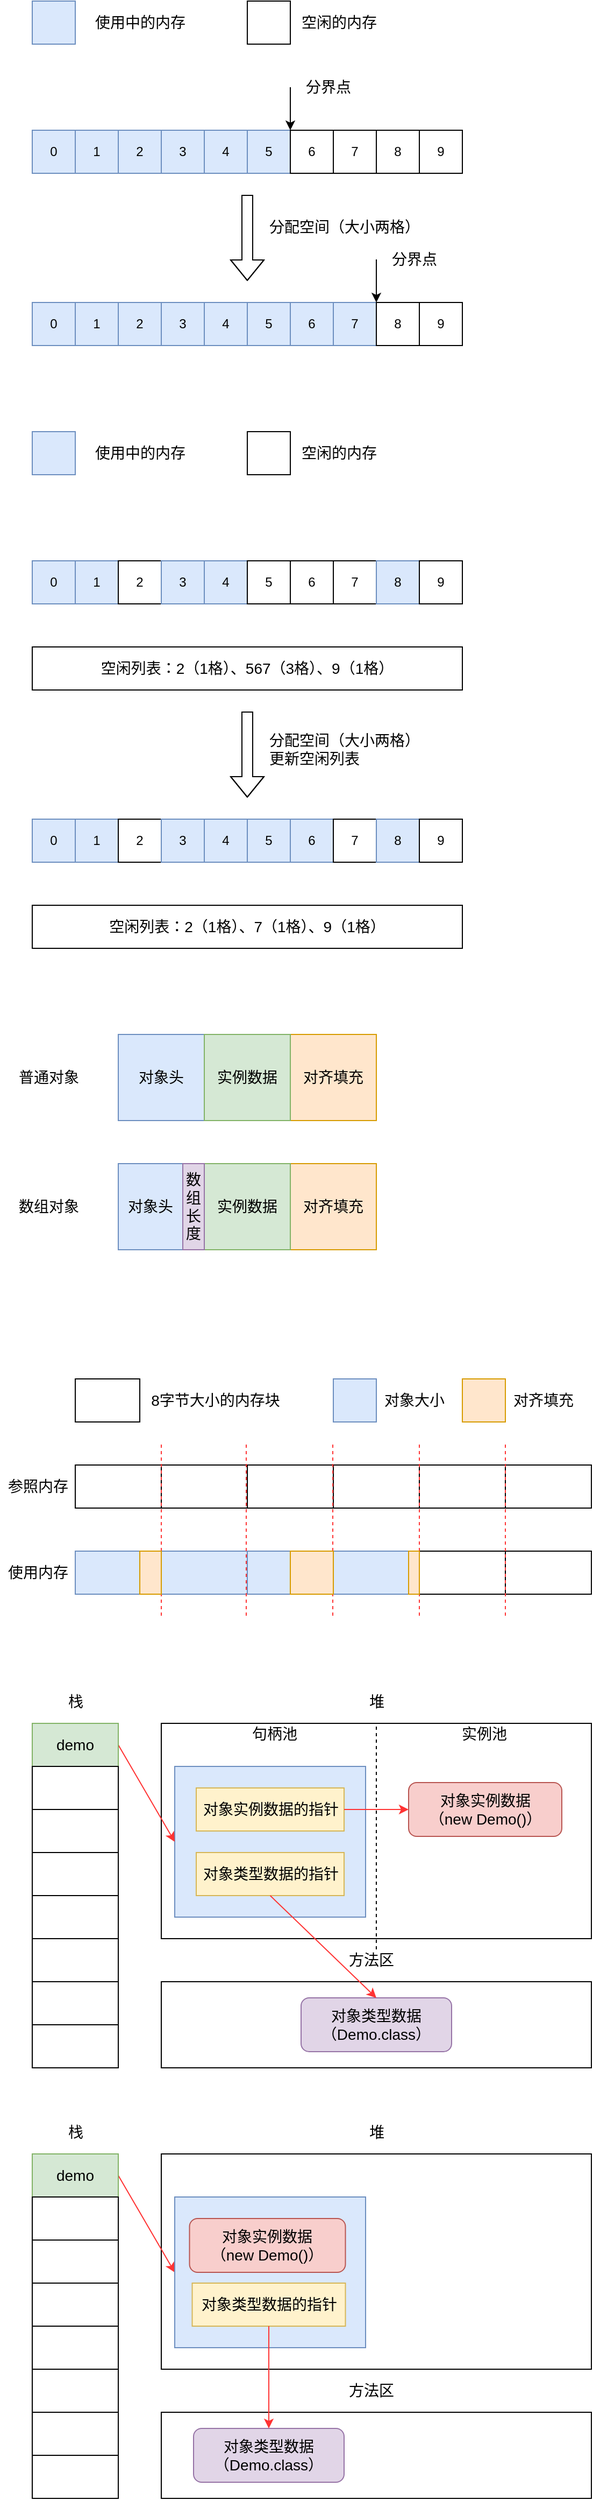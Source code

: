 <mxfile version="15.8.9" type="github">
  <diagram id="544FozU4V-5AiARkZjcN" name="Page-1">
    <mxGraphModel dx="539" dy="301" grid="1" gridSize="10" guides="1" tooltips="1" connect="1" arrows="1" fold="1" page="1" pageScale="1" pageWidth="1000" pageHeight="1000" math="0" shadow="0">
      <root>
        <mxCell id="0" />
        <mxCell id="1" parent="0" />
        <mxCell id="RYK0fKCT--rzND2Bt-Ix-140" value="" style="rounded=0;whiteSpace=wrap;html=1;fontSize=14;align=center;" parent="1" vertex="1">
          <mxGeometry x="200" y="1640" width="400" height="200" as="geometry" />
        </mxCell>
        <mxCell id="RYK0fKCT--rzND2Bt-Ix-153" value="" style="rounded=0;whiteSpace=wrap;html=1;fontSize=14;align=center;fillColor=#dae8fc;strokeColor=#6c8ebf;" parent="1" vertex="1">
          <mxGeometry x="212.5" y="1680" width="177.5" height="140" as="geometry" />
        </mxCell>
        <mxCell id="RYK0fKCT--rzND2Bt-Ix-1" value="0" style="whiteSpace=wrap;html=1;aspect=fixed;fillColor=#dae8fc;strokeColor=#6c8ebf;" parent="1" vertex="1">
          <mxGeometry x="80" y="160" width="40" height="40" as="geometry" />
        </mxCell>
        <mxCell id="RYK0fKCT--rzND2Bt-Ix-2" value="1" style="whiteSpace=wrap;html=1;aspect=fixed;fillColor=#dae8fc;strokeColor=#6c8ebf;" parent="1" vertex="1">
          <mxGeometry x="120" y="160" width="40" height="40" as="geometry" />
        </mxCell>
        <mxCell id="RYK0fKCT--rzND2Bt-Ix-3" value="2" style="whiteSpace=wrap;html=1;aspect=fixed;fillColor=#dae8fc;strokeColor=#6c8ebf;" parent="1" vertex="1">
          <mxGeometry x="160" y="160" width="40" height="40" as="geometry" />
        </mxCell>
        <mxCell id="RYK0fKCT--rzND2Bt-Ix-5" value="3" style="whiteSpace=wrap;html=1;aspect=fixed;fillColor=#dae8fc;strokeColor=#6c8ebf;" parent="1" vertex="1">
          <mxGeometry x="200" y="160" width="40" height="40" as="geometry" />
        </mxCell>
        <mxCell id="RYK0fKCT--rzND2Bt-Ix-6" value="4" style="whiteSpace=wrap;html=1;aspect=fixed;fillColor=#dae8fc;strokeColor=#6c8ebf;" parent="1" vertex="1">
          <mxGeometry x="240" y="160" width="40" height="40" as="geometry" />
        </mxCell>
        <mxCell id="RYK0fKCT--rzND2Bt-Ix-7" value="5" style="whiteSpace=wrap;html=1;aspect=fixed;fillColor=#dae8fc;strokeColor=#6c8ebf;" parent="1" vertex="1">
          <mxGeometry x="280" y="160" width="40" height="40" as="geometry" />
        </mxCell>
        <mxCell id="RYK0fKCT--rzND2Bt-Ix-9" value="6" style="whiteSpace=wrap;html=1;aspect=fixed;" parent="1" vertex="1">
          <mxGeometry x="320" y="160" width="40" height="40" as="geometry" />
        </mxCell>
        <mxCell id="RYK0fKCT--rzND2Bt-Ix-10" value="7" style="whiteSpace=wrap;html=1;aspect=fixed;" parent="1" vertex="1">
          <mxGeometry x="360" y="160" width="40" height="40" as="geometry" />
        </mxCell>
        <mxCell id="RYK0fKCT--rzND2Bt-Ix-11" value="8" style="whiteSpace=wrap;html=1;aspect=fixed;" parent="1" vertex="1">
          <mxGeometry x="400" y="160" width="40" height="40" as="geometry" />
        </mxCell>
        <mxCell id="RYK0fKCT--rzND2Bt-Ix-12" value="9" style="whiteSpace=wrap;html=1;aspect=fixed;" parent="1" vertex="1">
          <mxGeometry x="440" y="160" width="40" height="40" as="geometry" />
        </mxCell>
        <mxCell id="RYK0fKCT--rzND2Bt-Ix-15" value="" style="shape=flexArrow;endArrow=classic;html=1;rounded=0;" parent="1" edge="1">
          <mxGeometry width="50" height="50" relative="1" as="geometry">
            <mxPoint x="280" y="220" as="sourcePoint" />
            <mxPoint x="280" y="300" as="targetPoint" />
            <Array as="points">
              <mxPoint x="280" y="230" />
            </Array>
          </mxGeometry>
        </mxCell>
        <mxCell id="RYK0fKCT--rzND2Bt-Ix-26" value="" style="whiteSpace=wrap;html=1;aspect=fixed;fillColor=#dae8fc;strokeColor=#6c8ebf;" parent="1" vertex="1">
          <mxGeometry x="80" y="40" width="40" height="40" as="geometry" />
        </mxCell>
        <mxCell id="RYK0fKCT--rzND2Bt-Ix-27" value="" style="whiteSpace=wrap;html=1;aspect=fixed;" parent="1" vertex="1">
          <mxGeometry x="280" y="40" width="40" height="40" as="geometry" />
        </mxCell>
        <mxCell id="RYK0fKCT--rzND2Bt-Ix-30" value="&lt;font style=&quot;font-size: 14px&quot;&gt;使用中的内存&lt;/font&gt;" style="text;html=1;align=center;verticalAlign=middle;resizable=0;points=[];autosize=1;strokeColor=none;fillColor=none;" parent="1" vertex="1">
          <mxGeometry x="130" y="50" width="100" height="20" as="geometry" />
        </mxCell>
        <mxCell id="RYK0fKCT--rzND2Bt-Ix-31" value="&lt;font style=&quot;font-size: 14px&quot;&gt;空闲的内存&lt;/font&gt;" style="text;html=1;align=center;verticalAlign=middle;resizable=0;points=[];autosize=1;strokeColor=none;fillColor=none;" parent="1" vertex="1">
          <mxGeometry x="320" y="50" width="90" height="20" as="geometry" />
        </mxCell>
        <mxCell id="RYK0fKCT--rzND2Bt-Ix-33" value="&lt;span style=&quot;font-size: 14px&quot;&gt;分配空间（大小两格）&lt;/span&gt;" style="text;html=1;align=center;verticalAlign=middle;resizable=0;points=[];autosize=1;strokeColor=none;fillColor=none;" parent="1" vertex="1">
          <mxGeometry x="290" y="240" width="160" height="20" as="geometry" />
        </mxCell>
        <mxCell id="RYK0fKCT--rzND2Bt-Ix-34" value="" style="endArrow=classic;html=1;rounded=0;fontSize=14;entryX=1;entryY=0;entryDx=0;entryDy=0;" parent="1" target="RYK0fKCT--rzND2Bt-Ix-7" edge="1">
          <mxGeometry width="50" height="50" relative="1" as="geometry">
            <mxPoint x="320" y="120" as="sourcePoint" />
            <mxPoint x="410" y="300" as="targetPoint" />
          </mxGeometry>
        </mxCell>
        <mxCell id="RYK0fKCT--rzND2Bt-Ix-35" value="&lt;span style=&quot;font-size: 14px&quot;&gt;分界点&lt;/span&gt;" style="text;html=1;align=center;verticalAlign=middle;resizable=0;points=[];autosize=1;strokeColor=none;fillColor=none;" parent="1" vertex="1">
          <mxGeometry x="325" y="110" width="60" height="20" as="geometry" />
        </mxCell>
        <mxCell id="RYK0fKCT--rzND2Bt-Ix-36" value="0" style="whiteSpace=wrap;html=1;aspect=fixed;fillColor=#dae8fc;strokeColor=#6c8ebf;" parent="1" vertex="1">
          <mxGeometry x="80" y="320" width="40" height="40" as="geometry" />
        </mxCell>
        <mxCell id="RYK0fKCT--rzND2Bt-Ix-37" value="1" style="whiteSpace=wrap;html=1;aspect=fixed;fillColor=#dae8fc;strokeColor=#6c8ebf;" parent="1" vertex="1">
          <mxGeometry x="120" y="320" width="40" height="40" as="geometry" />
        </mxCell>
        <mxCell id="RYK0fKCT--rzND2Bt-Ix-38" value="2" style="whiteSpace=wrap;html=1;aspect=fixed;fillColor=#dae8fc;strokeColor=#6c8ebf;" parent="1" vertex="1">
          <mxGeometry x="160" y="320" width="40" height="40" as="geometry" />
        </mxCell>
        <mxCell id="RYK0fKCT--rzND2Bt-Ix-39" value="3" style="whiteSpace=wrap;html=1;aspect=fixed;fillColor=#dae8fc;strokeColor=#6c8ebf;" parent="1" vertex="1">
          <mxGeometry x="200" y="320" width="40" height="40" as="geometry" />
        </mxCell>
        <mxCell id="RYK0fKCT--rzND2Bt-Ix-40" value="4" style="whiteSpace=wrap;html=1;aspect=fixed;fillColor=#dae8fc;strokeColor=#6c8ebf;" parent="1" vertex="1">
          <mxGeometry x="240" y="320" width="40" height="40" as="geometry" />
        </mxCell>
        <mxCell id="RYK0fKCT--rzND2Bt-Ix-41" value="5" style="whiteSpace=wrap;html=1;aspect=fixed;fillColor=#dae8fc;strokeColor=#6c8ebf;" parent="1" vertex="1">
          <mxGeometry x="280" y="320" width="40" height="40" as="geometry" />
        </mxCell>
        <mxCell id="RYK0fKCT--rzND2Bt-Ix-42" value="6" style="whiteSpace=wrap;html=1;aspect=fixed;fillColor=#dae8fc;strokeColor=#6c8ebf;" parent="1" vertex="1">
          <mxGeometry x="320" y="320" width="40" height="40" as="geometry" />
        </mxCell>
        <mxCell id="RYK0fKCT--rzND2Bt-Ix-43" value="7" style="whiteSpace=wrap;html=1;aspect=fixed;fillColor=#dae8fc;strokeColor=#6c8ebf;" parent="1" vertex="1">
          <mxGeometry x="360" y="320" width="40" height="40" as="geometry" />
        </mxCell>
        <mxCell id="RYK0fKCT--rzND2Bt-Ix-44" value="8" style="whiteSpace=wrap;html=1;aspect=fixed;" parent="1" vertex="1">
          <mxGeometry x="400" y="320" width="40" height="40" as="geometry" />
        </mxCell>
        <mxCell id="RYK0fKCT--rzND2Bt-Ix-45" value="9" style="whiteSpace=wrap;html=1;aspect=fixed;" parent="1" vertex="1">
          <mxGeometry x="440" y="320" width="40" height="40" as="geometry" />
        </mxCell>
        <mxCell id="RYK0fKCT--rzND2Bt-Ix-46" value="" style="endArrow=classic;html=1;rounded=0;fontSize=14;entryX=1;entryY=0;entryDx=0;entryDy=0;" parent="1" edge="1">
          <mxGeometry width="50" height="50" relative="1" as="geometry">
            <mxPoint x="400" y="280" as="sourcePoint" />
            <mxPoint x="400" y="320" as="targetPoint" />
          </mxGeometry>
        </mxCell>
        <mxCell id="RYK0fKCT--rzND2Bt-Ix-47" value="&lt;span style=&quot;font-size: 14px&quot;&gt;分界点&lt;/span&gt;" style="text;html=1;align=center;verticalAlign=middle;resizable=0;points=[];autosize=1;strokeColor=none;fillColor=none;" parent="1" vertex="1">
          <mxGeometry x="405" y="270" width="60" height="20" as="geometry" />
        </mxCell>
        <mxCell id="RYK0fKCT--rzND2Bt-Ix-49" value="0" style="whiteSpace=wrap;html=1;aspect=fixed;fillColor=#dae8fc;strokeColor=#6c8ebf;" parent="1" vertex="1">
          <mxGeometry x="80" y="560" width="40" height="40" as="geometry" />
        </mxCell>
        <mxCell id="RYK0fKCT--rzND2Bt-Ix-50" value="1" style="whiteSpace=wrap;html=1;aspect=fixed;fillColor=#dae8fc;strokeColor=#6c8ebf;" parent="1" vertex="1">
          <mxGeometry x="120" y="560" width="40" height="40" as="geometry" />
        </mxCell>
        <mxCell id="RYK0fKCT--rzND2Bt-Ix-51" value="2" style="whiteSpace=wrap;html=1;aspect=fixed;" parent="1" vertex="1">
          <mxGeometry x="160" y="560" width="40" height="40" as="geometry" />
        </mxCell>
        <mxCell id="RYK0fKCT--rzND2Bt-Ix-52" value="3" style="whiteSpace=wrap;html=1;aspect=fixed;fillColor=#dae8fc;strokeColor=#6c8ebf;" parent="1" vertex="1">
          <mxGeometry x="200" y="560" width="40" height="40" as="geometry" />
        </mxCell>
        <mxCell id="RYK0fKCT--rzND2Bt-Ix-53" value="4" style="whiteSpace=wrap;html=1;aspect=fixed;fillColor=#dae8fc;strokeColor=#6c8ebf;" parent="1" vertex="1">
          <mxGeometry x="240" y="560" width="40" height="40" as="geometry" />
        </mxCell>
        <mxCell id="RYK0fKCT--rzND2Bt-Ix-54" value="5" style="whiteSpace=wrap;html=1;aspect=fixed;" parent="1" vertex="1">
          <mxGeometry x="280" y="560" width="40" height="40" as="geometry" />
        </mxCell>
        <mxCell id="RYK0fKCT--rzND2Bt-Ix-55" value="6" style="whiteSpace=wrap;html=1;aspect=fixed;" parent="1" vertex="1">
          <mxGeometry x="320" y="560" width="40" height="40" as="geometry" />
        </mxCell>
        <mxCell id="RYK0fKCT--rzND2Bt-Ix-56" value="7" style="whiteSpace=wrap;html=1;aspect=fixed;" parent="1" vertex="1">
          <mxGeometry x="360" y="560" width="40" height="40" as="geometry" />
        </mxCell>
        <mxCell id="RYK0fKCT--rzND2Bt-Ix-57" value="8" style="whiteSpace=wrap;html=1;aspect=fixed;fillColor=#dae8fc;strokeColor=#6c8ebf;" parent="1" vertex="1">
          <mxGeometry x="400" y="560" width="40" height="40" as="geometry" />
        </mxCell>
        <mxCell id="RYK0fKCT--rzND2Bt-Ix-58" value="9" style="whiteSpace=wrap;html=1;aspect=fixed;" parent="1" vertex="1">
          <mxGeometry x="440" y="560" width="40" height="40" as="geometry" />
        </mxCell>
        <mxCell id="RYK0fKCT--rzND2Bt-Ix-59" value="" style="shape=flexArrow;endArrow=classic;html=1;rounded=0;" parent="1" edge="1">
          <mxGeometry width="50" height="50" relative="1" as="geometry">
            <mxPoint x="280" y="700" as="sourcePoint" />
            <mxPoint x="280" y="780" as="targetPoint" />
            <Array as="points">
              <mxPoint x="280" y="710" />
            </Array>
          </mxGeometry>
        </mxCell>
        <mxCell id="RYK0fKCT--rzND2Bt-Ix-60" value="" style="whiteSpace=wrap;html=1;aspect=fixed;fillColor=#dae8fc;strokeColor=#6c8ebf;" parent="1" vertex="1">
          <mxGeometry x="80" y="440" width="40" height="40" as="geometry" />
        </mxCell>
        <mxCell id="RYK0fKCT--rzND2Bt-Ix-61" value="" style="whiteSpace=wrap;html=1;aspect=fixed;" parent="1" vertex="1">
          <mxGeometry x="280" y="440" width="40" height="40" as="geometry" />
        </mxCell>
        <mxCell id="RYK0fKCT--rzND2Bt-Ix-62" value="&lt;font style=&quot;font-size: 14px&quot;&gt;使用中的内存&lt;/font&gt;" style="text;html=1;align=center;verticalAlign=middle;resizable=0;points=[];autosize=1;strokeColor=none;fillColor=none;" parent="1" vertex="1">
          <mxGeometry x="130" y="450" width="100" height="20" as="geometry" />
        </mxCell>
        <mxCell id="RYK0fKCT--rzND2Bt-Ix-63" value="&lt;font style=&quot;font-size: 14px&quot;&gt;空闲的内存&lt;/font&gt;" style="text;html=1;align=center;verticalAlign=middle;resizable=0;points=[];autosize=1;strokeColor=none;fillColor=none;" parent="1" vertex="1">
          <mxGeometry x="320" y="450" width="90" height="20" as="geometry" />
        </mxCell>
        <mxCell id="RYK0fKCT--rzND2Bt-Ix-64" value="&lt;span style=&quot;color: rgba(0 , 0 , 0 , 0) ; font-family: monospace ; font-size: 0px&quot;&gt;%3CmxGraphModel%3E%3Croot%3E%3CmxCell%20id%3D%220%22%2F%3E%3CmxCell%20id%3D%221%22%20parent%3D%220%22%2F%3E%3CmxCell%20id%3D%222%22%20value%3D%22%26lt%3Bspan%20style%3D%26quot%3Bfont-size%3A%2014px%26quot%3B%26gt%3B%E5%88%86%E9%85%8D%E7%A9%BA%E9%97%B4%EF%BC%88%E5%A4%A7%E5%B0%8F%E4%B8%A4%E6%A0%BC%EF%BC%89%26lt%3B%2Fspan%26gt%3B%22%20style%3D%22text%3Bhtml%3D1%3Balign%3Dcenter%3BverticalAlign%3Dmiddle%3Bresizable%3D0%3Bpoints%3D%5B%5D%3Bautosize%3D1%3BstrokeColor%3Dnone%3BfillColor%3Dnone%3B%22%20vertex%3D%221%22%20parent%3D%221%22%3E%3CmxGeometry%20x%3D%22290%22%20y%3D%22240%22%20width%3D%22160%22%20height%3D%2220%22%20as%3D%22geometry%22%2F%3E%3C%2FmxCell%3E%3C%2Froot%3E%3C%2FmxGraphModel%3E&lt;/span&gt;" style="text;html=1;align=center;verticalAlign=middle;resizable=0;points=[];autosize=1;strokeColor=none;fillColor=none;" parent="1" vertex="1">
          <mxGeometry x="315" y="720" width="20" height="20" as="geometry" />
        </mxCell>
        <mxCell id="RYK0fKCT--rzND2Bt-Ix-67" value="0" style="whiteSpace=wrap;html=1;aspect=fixed;fillColor=#dae8fc;strokeColor=#6c8ebf;" parent="1" vertex="1">
          <mxGeometry x="80" y="800" width="40" height="40" as="geometry" />
        </mxCell>
        <mxCell id="RYK0fKCT--rzND2Bt-Ix-68" value="1" style="whiteSpace=wrap;html=1;aspect=fixed;fillColor=#dae8fc;strokeColor=#6c8ebf;" parent="1" vertex="1">
          <mxGeometry x="120" y="800" width="40" height="40" as="geometry" />
        </mxCell>
        <mxCell id="RYK0fKCT--rzND2Bt-Ix-69" value="2" style="whiteSpace=wrap;html=1;aspect=fixed;" parent="1" vertex="1">
          <mxGeometry x="160" y="800" width="40" height="40" as="geometry" />
        </mxCell>
        <mxCell id="RYK0fKCT--rzND2Bt-Ix-70" value="3" style="whiteSpace=wrap;html=1;aspect=fixed;fillColor=#dae8fc;strokeColor=#6c8ebf;" parent="1" vertex="1">
          <mxGeometry x="200" y="800" width="40" height="40" as="geometry" />
        </mxCell>
        <mxCell id="RYK0fKCT--rzND2Bt-Ix-71" value="4" style="whiteSpace=wrap;html=1;aspect=fixed;fillColor=#dae8fc;strokeColor=#6c8ebf;" parent="1" vertex="1">
          <mxGeometry x="240" y="800" width="40" height="40" as="geometry" />
        </mxCell>
        <mxCell id="RYK0fKCT--rzND2Bt-Ix-72" value="5" style="whiteSpace=wrap;html=1;aspect=fixed;fillColor=#dae8fc;strokeColor=#6c8ebf;" parent="1" vertex="1">
          <mxGeometry x="280" y="800" width="40" height="40" as="geometry" />
        </mxCell>
        <mxCell id="RYK0fKCT--rzND2Bt-Ix-73" value="6" style="whiteSpace=wrap;html=1;aspect=fixed;fillColor=#dae8fc;strokeColor=#6c8ebf;" parent="1" vertex="1">
          <mxGeometry x="320" y="800" width="40" height="40" as="geometry" />
        </mxCell>
        <mxCell id="RYK0fKCT--rzND2Bt-Ix-74" value="7" style="whiteSpace=wrap;html=1;aspect=fixed;" parent="1" vertex="1">
          <mxGeometry x="360" y="800" width="40" height="40" as="geometry" />
        </mxCell>
        <mxCell id="RYK0fKCT--rzND2Bt-Ix-75" value="8" style="whiteSpace=wrap;html=1;aspect=fixed;fillColor=#dae8fc;strokeColor=#6c8ebf;" parent="1" vertex="1">
          <mxGeometry x="400" y="800" width="40" height="40" as="geometry" />
        </mxCell>
        <mxCell id="RYK0fKCT--rzND2Bt-Ix-76" value="9" style="whiteSpace=wrap;html=1;aspect=fixed;" parent="1" vertex="1">
          <mxGeometry x="440" y="800" width="40" height="40" as="geometry" />
        </mxCell>
        <mxCell id="RYK0fKCT--rzND2Bt-Ix-79" value="&lt;div style=&quot;text-align: left&quot;&gt;&lt;span style=&quot;font-size: 14px&quot;&gt;分配空间（大小两格）&lt;/span&gt;&lt;/div&gt;&lt;span style=&quot;font-size: 14px&quot;&gt;&lt;div style=&quot;text-align: left&quot;&gt;&lt;span&gt;更新空闲列表&lt;/span&gt;&lt;/div&gt;&lt;/span&gt;" style="text;html=1;align=center;verticalAlign=middle;resizable=0;points=[];autosize=1;strokeColor=none;fillColor=none;" parent="1" vertex="1">
          <mxGeometry x="290" y="720" width="160" height="30" as="geometry" />
        </mxCell>
        <mxCell id="RYK0fKCT--rzND2Bt-Ix-81" value="空闲列表：2（1格）、567（3格）、9（1格）" style="rounded=0;whiteSpace=wrap;html=1;fontSize=14;" parent="1" vertex="1">
          <mxGeometry x="80" y="640" width="400" height="40" as="geometry" />
        </mxCell>
        <mxCell id="RYK0fKCT--rzND2Bt-Ix-82" value="空闲列表：2（1格）、7（1格）、9（1格）" style="rounded=0;whiteSpace=wrap;html=1;fontSize=14;" parent="1" vertex="1">
          <mxGeometry x="80" y="880" width="400" height="40" as="geometry" />
        </mxCell>
        <mxCell id="RYK0fKCT--rzND2Bt-Ix-83" value="对象头" style="whiteSpace=wrap;html=1;aspect=fixed;fontSize=14;align=center;fillColor=#dae8fc;strokeColor=#6c8ebf;" parent="1" vertex="1">
          <mxGeometry x="160" y="1000" width="80" height="80" as="geometry" />
        </mxCell>
        <mxCell id="RYK0fKCT--rzND2Bt-Ix-86" value="对齐填充" style="whiteSpace=wrap;html=1;aspect=fixed;fontSize=14;align=center;fillColor=#ffe6cc;strokeColor=#d79b00;" parent="1" vertex="1">
          <mxGeometry x="320" y="1000" width="80" height="80" as="geometry" />
        </mxCell>
        <mxCell id="RYK0fKCT--rzND2Bt-Ix-87" value="实例数据" style="whiteSpace=wrap;html=1;aspect=fixed;fontSize=14;align=center;fillColor=#d5e8d4;strokeColor=#82b366;" parent="1" vertex="1">
          <mxGeometry x="240" y="1000" width="80" height="80" as="geometry" />
        </mxCell>
        <mxCell id="RYK0fKCT--rzND2Bt-Ix-89" value="对齐填充" style="whiteSpace=wrap;html=1;aspect=fixed;fontSize=14;align=center;fillColor=#ffe6cc;strokeColor=#d79b00;" parent="1" vertex="1">
          <mxGeometry x="320" y="1120" width="80" height="80" as="geometry" />
        </mxCell>
        <mxCell id="RYK0fKCT--rzND2Bt-Ix-90" value="实例数据" style="whiteSpace=wrap;html=1;aspect=fixed;fontSize=14;align=center;fillColor=#d5e8d4;strokeColor=#82b366;" parent="1" vertex="1">
          <mxGeometry x="240" y="1120" width="80" height="80" as="geometry" />
        </mxCell>
        <mxCell id="RYK0fKCT--rzND2Bt-Ix-92" value="普通对象" style="text;html=1;align=center;verticalAlign=middle;resizable=0;points=[];autosize=1;strokeColor=none;fillColor=none;fontSize=14;" parent="1" vertex="1">
          <mxGeometry x="60" y="1030" width="70" height="20" as="geometry" />
        </mxCell>
        <mxCell id="RYK0fKCT--rzND2Bt-Ix-93" value="数组对象" style="text;html=1;align=center;verticalAlign=middle;resizable=0;points=[];autosize=1;strokeColor=none;fillColor=none;fontSize=14;" parent="1" vertex="1">
          <mxGeometry x="60" y="1150" width="70" height="20" as="geometry" />
        </mxCell>
        <mxCell id="RYK0fKCT--rzND2Bt-Ix-94" value="对象头" style="rounded=0;whiteSpace=wrap;html=1;fontSize=14;align=center;fillColor=#dae8fc;strokeColor=#6c8ebf;" parent="1" vertex="1">
          <mxGeometry x="160" y="1120" width="60" height="80" as="geometry" />
        </mxCell>
        <mxCell id="RYK0fKCT--rzND2Bt-Ix-98" value="数组长度" style="rounded=0;whiteSpace=wrap;html=1;fontSize=14;align=center;fillColor=#e1d5e7;strokeColor=#9673a6;" parent="1" vertex="1">
          <mxGeometry x="220" y="1120" width="20" height="80" as="geometry" />
        </mxCell>
        <mxCell id="RYK0fKCT--rzND2Bt-Ix-99" value="" style="rounded=0;whiteSpace=wrap;html=1;fontSize=14;align=center;" parent="1" vertex="1">
          <mxGeometry x="120" y="1320" width="60" height="40" as="geometry" />
        </mxCell>
        <mxCell id="RYK0fKCT--rzND2Bt-Ix-100" value="" style="rounded=0;whiteSpace=wrap;html=1;fontSize=14;align=center;" parent="1" vertex="1">
          <mxGeometry x="120" y="1400" width="80" height="40" as="geometry" />
        </mxCell>
        <mxCell id="RYK0fKCT--rzND2Bt-Ix-101" value="8字节大小的内存块" style="text;html=1;align=center;verticalAlign=middle;resizable=0;points=[];autosize=1;strokeColor=none;fillColor=none;fontSize=14;" parent="1" vertex="1">
          <mxGeometry x="180" y="1330" width="140" height="20" as="geometry" />
        </mxCell>
        <mxCell id="RYK0fKCT--rzND2Bt-Ix-102" value="" style="rounded=0;whiteSpace=wrap;html=1;fontSize=14;align=center;fillColor=#dae8fc;strokeColor=#6c8ebf;" parent="1" vertex="1">
          <mxGeometry x="360" y="1320" width="40" height="40" as="geometry" />
        </mxCell>
        <mxCell id="RYK0fKCT--rzND2Bt-Ix-103" value="对象大小" style="text;html=1;align=center;verticalAlign=middle;resizable=0;points=[];autosize=1;strokeColor=none;fillColor=none;fontSize=14;" parent="1" vertex="1">
          <mxGeometry x="400" y="1330" width="70" height="20" as="geometry" />
        </mxCell>
        <mxCell id="RYK0fKCT--rzND2Bt-Ix-104" value="" style="rounded=0;whiteSpace=wrap;html=1;fontSize=14;align=center;fillColor=#ffe6cc;strokeColor=#d79b00;" parent="1" vertex="1">
          <mxGeometry x="480" y="1320" width="40" height="40" as="geometry" />
        </mxCell>
        <mxCell id="RYK0fKCT--rzND2Bt-Ix-105" value="" style="rounded=0;whiteSpace=wrap;html=1;fontSize=14;align=center;" parent="1" vertex="1">
          <mxGeometry x="200" y="1400" width="80" height="40" as="geometry" />
        </mxCell>
        <mxCell id="RYK0fKCT--rzND2Bt-Ix-106" value="" style="rounded=0;whiteSpace=wrap;html=1;fontSize=14;align=center;" parent="1" vertex="1">
          <mxGeometry x="280" y="1400" width="80" height="40" as="geometry" />
        </mxCell>
        <mxCell id="RYK0fKCT--rzND2Bt-Ix-107" value="" style="rounded=0;whiteSpace=wrap;html=1;fontSize=14;align=center;" parent="1" vertex="1">
          <mxGeometry x="360" y="1400" width="80" height="40" as="geometry" />
        </mxCell>
        <mxCell id="RYK0fKCT--rzND2Bt-Ix-108" value="" style="rounded=0;whiteSpace=wrap;html=1;fontSize=14;align=center;" parent="1" vertex="1">
          <mxGeometry x="440" y="1400" width="80" height="40" as="geometry" />
        </mxCell>
        <mxCell id="RYK0fKCT--rzND2Bt-Ix-109" value="" style="rounded=0;whiteSpace=wrap;html=1;fontSize=14;align=center;" parent="1" vertex="1">
          <mxGeometry x="520" y="1400" width="80" height="40" as="geometry" />
        </mxCell>
        <mxCell id="RYK0fKCT--rzND2Bt-Ix-110" value="对齐填充" style="text;html=1;align=center;verticalAlign=middle;resizable=0;points=[];autosize=1;strokeColor=none;fillColor=none;fontSize=14;" parent="1" vertex="1">
          <mxGeometry x="520" y="1330" width="70" height="20" as="geometry" />
        </mxCell>
        <mxCell id="RYK0fKCT--rzND2Bt-Ix-111" value="" style="rounded=0;whiteSpace=wrap;html=1;fontSize=14;align=center;fillColor=#dae8fc;strokeColor=#6c8ebf;" parent="1" vertex="1">
          <mxGeometry x="120" y="1480" width="60" height="40" as="geometry" />
        </mxCell>
        <mxCell id="RYK0fKCT--rzND2Bt-Ix-112" value="" style="rounded=0;whiteSpace=wrap;html=1;fontSize=14;align=center;fillColor=#dae8fc;strokeColor=#6c8ebf;" parent="1" vertex="1">
          <mxGeometry x="200" y="1480" width="80" height="40" as="geometry" />
        </mxCell>
        <mxCell id="RYK0fKCT--rzND2Bt-Ix-113" value="" style="rounded=0;whiteSpace=wrap;html=1;fontSize=14;align=center;fillColor=#dae8fc;strokeColor=#6c8ebf;" parent="1" vertex="1">
          <mxGeometry x="280" y="1480" width="40" height="40" as="geometry" />
        </mxCell>
        <mxCell id="RYK0fKCT--rzND2Bt-Ix-114" value="" style="rounded=0;whiteSpace=wrap;html=1;fontSize=14;align=center;fillColor=#dae8fc;strokeColor=#6c8ebf;" parent="1" vertex="1">
          <mxGeometry x="360" y="1480" width="70" height="40" as="geometry" />
        </mxCell>
        <mxCell id="RYK0fKCT--rzND2Bt-Ix-115" value="" style="rounded=0;whiteSpace=wrap;html=1;fontSize=14;align=center;" parent="1" vertex="1">
          <mxGeometry x="440" y="1480" width="80" height="40" as="geometry" />
        </mxCell>
        <mxCell id="RYK0fKCT--rzND2Bt-Ix-116" value="" style="rounded=0;whiteSpace=wrap;html=1;fontSize=14;align=center;" parent="1" vertex="1">
          <mxGeometry x="520" y="1480" width="80" height="40" as="geometry" />
        </mxCell>
        <mxCell id="RYK0fKCT--rzND2Bt-Ix-117" value="参照内存" style="text;html=1;align=center;verticalAlign=middle;resizable=0;points=[];autosize=1;strokeColor=none;fillColor=none;fontSize=14;" parent="1" vertex="1">
          <mxGeometry x="50" y="1410" width="70" height="20" as="geometry" />
        </mxCell>
        <mxCell id="RYK0fKCT--rzND2Bt-Ix-118" value="使用内存" style="text;html=1;align=center;verticalAlign=middle;resizable=0;points=[];autosize=1;strokeColor=none;fillColor=none;fontSize=14;" parent="1" vertex="1">
          <mxGeometry x="50" y="1490" width="70" height="20" as="geometry" />
        </mxCell>
        <mxCell id="RYK0fKCT--rzND2Bt-Ix-119" value="" style="endArrow=none;dashed=1;html=1;rounded=0;fontSize=14;strokeColor=#FF3333;" parent="1" edge="1">
          <mxGeometry width="50" height="50" relative="1" as="geometry">
            <mxPoint x="200" y="1540" as="sourcePoint" />
            <mxPoint x="200" y="1380" as="targetPoint" />
          </mxGeometry>
        </mxCell>
        <mxCell id="RYK0fKCT--rzND2Bt-Ix-120" value="" style="endArrow=none;dashed=1;html=1;rounded=0;fontSize=14;strokeColor=#FF3333;" parent="1" edge="1">
          <mxGeometry width="50" height="50" relative="1" as="geometry">
            <mxPoint x="279" y="1540" as="sourcePoint" />
            <mxPoint x="279" y="1380" as="targetPoint" />
          </mxGeometry>
        </mxCell>
        <mxCell id="RYK0fKCT--rzND2Bt-Ix-121" value="" style="endArrow=none;dashed=1;html=1;rounded=0;fontSize=14;strokeColor=#FF3333;" parent="1" edge="1">
          <mxGeometry width="50" height="50" relative="1" as="geometry">
            <mxPoint x="359.5" y="1540" as="sourcePoint" />
            <mxPoint x="359.5" y="1380" as="targetPoint" />
          </mxGeometry>
        </mxCell>
        <mxCell id="RYK0fKCT--rzND2Bt-Ix-122" value="" style="endArrow=none;dashed=1;html=1;rounded=0;fontSize=14;strokeColor=#FF3333;" parent="1" edge="1">
          <mxGeometry width="50" height="50" relative="1" as="geometry">
            <mxPoint x="440" y="1540" as="sourcePoint" />
            <mxPoint x="440" y="1380" as="targetPoint" />
          </mxGeometry>
        </mxCell>
        <mxCell id="RYK0fKCT--rzND2Bt-Ix-123" value="" style="endArrow=none;dashed=1;html=1;rounded=0;fontSize=14;strokeColor=#FF3333;" parent="1" edge="1">
          <mxGeometry width="50" height="50" relative="1" as="geometry">
            <mxPoint x="520" y="1540" as="sourcePoint" />
            <mxPoint x="520" y="1380" as="targetPoint" />
          </mxGeometry>
        </mxCell>
        <mxCell id="RYK0fKCT--rzND2Bt-Ix-124" value="" style="rounded=0;whiteSpace=wrap;html=1;fontSize=14;align=center;fillColor=#ffe6cc;strokeColor=#d79b00;" parent="1" vertex="1">
          <mxGeometry x="180" y="1480" width="20" height="40" as="geometry" />
        </mxCell>
        <mxCell id="RYK0fKCT--rzND2Bt-Ix-125" value="" style="rounded=0;whiteSpace=wrap;html=1;fontSize=14;align=center;fillColor=#ffe6cc;strokeColor=#d79b00;" parent="1" vertex="1">
          <mxGeometry x="320" y="1480" width="40" height="40" as="geometry" />
        </mxCell>
        <mxCell id="RYK0fKCT--rzND2Bt-Ix-127" value="" style="rounded=0;whiteSpace=wrap;html=1;fontSize=14;align=center;fillColor=#ffe6cc;strokeColor=#d79b00;" parent="1" vertex="1">
          <mxGeometry x="430" y="1480" width="10" height="40" as="geometry" />
        </mxCell>
        <mxCell id="RYK0fKCT--rzND2Bt-Ix-129" value="栈" style="text;html=1;align=center;verticalAlign=middle;resizable=0;points=[];autosize=1;strokeColor=none;fillColor=none;fontSize=14;" parent="1" vertex="1">
          <mxGeometry x="105" y="1610" width="30" height="20" as="geometry" />
        </mxCell>
        <mxCell id="RYK0fKCT--rzND2Bt-Ix-155" style="rounded=0;orthogonalLoop=1;jettySize=auto;html=1;fontSize=14;fontColor=#000000;strokeColor=#FF3333;exitX=1;exitY=0.5;exitDx=0;exitDy=0;entryX=0;entryY=0.5;entryDx=0;entryDy=0;" parent="1" source="RYK0fKCT--rzND2Bt-Ix-131" target="RYK0fKCT--rzND2Bt-Ix-153" edge="1">
          <mxGeometry relative="1" as="geometry">
            <mxPoint x="190" y="1770" as="targetPoint" />
          </mxGeometry>
        </mxCell>
        <mxCell id="RYK0fKCT--rzND2Bt-Ix-131" value="demo" style="rounded=0;whiteSpace=wrap;html=1;fontSize=14;align=center;fillColor=#d5e8d4;strokeColor=#82b366;" parent="1" vertex="1">
          <mxGeometry x="80" y="1640" width="80" height="40" as="geometry" />
        </mxCell>
        <mxCell id="RYK0fKCT--rzND2Bt-Ix-132" value="" style="rounded=0;whiteSpace=wrap;html=1;fontSize=14;align=center;" parent="1" vertex="1">
          <mxGeometry x="80" y="1680" width="80" height="40" as="geometry" />
        </mxCell>
        <mxCell id="RYK0fKCT--rzND2Bt-Ix-133" value="" style="rounded=0;whiteSpace=wrap;html=1;fontSize=14;align=center;" parent="1" vertex="1">
          <mxGeometry x="80" y="1720" width="80" height="40" as="geometry" />
        </mxCell>
        <mxCell id="RYK0fKCT--rzND2Bt-Ix-134" value="" style="rounded=0;whiteSpace=wrap;html=1;fontSize=14;align=center;" parent="1" vertex="1">
          <mxGeometry x="80" y="1760" width="80" height="40" as="geometry" />
        </mxCell>
        <mxCell id="RYK0fKCT--rzND2Bt-Ix-139" value="" style="rounded=0;whiteSpace=wrap;html=1;fontSize=14;align=center;" parent="1" vertex="1">
          <mxGeometry x="80" y="1800" width="80" height="40" as="geometry" />
        </mxCell>
        <mxCell id="RYK0fKCT--rzND2Bt-Ix-141" value="" style="rounded=0;whiteSpace=wrap;html=1;fontSize=14;align=center;" parent="1" vertex="1">
          <mxGeometry x="200" y="1880" width="400" height="80" as="geometry" />
        </mxCell>
        <mxCell id="RYK0fKCT--rzND2Bt-Ix-142" value="堆" style="text;html=1;align=center;verticalAlign=middle;resizable=0;points=[];autosize=1;strokeColor=none;fillColor=none;fontSize=14;" parent="1" vertex="1">
          <mxGeometry x="385" y="1610" width="30" height="20" as="geometry" />
        </mxCell>
        <mxCell id="RYK0fKCT--rzND2Bt-Ix-144" value="方法区" style="text;html=1;align=center;verticalAlign=middle;resizable=0;points=[];autosize=1;strokeColor=none;fillColor=none;fontSize=14;" parent="1" vertex="1">
          <mxGeometry x="365" y="1850" width="60" height="20" as="geometry" />
        </mxCell>
        <mxCell id="RYK0fKCT--rzND2Bt-Ix-146" value="&lt;font color=&quot;#000000&quot;&gt;对象实例数据&lt;br&gt;（new Demo()）&lt;br&gt;&lt;/font&gt;" style="rounded=1;whiteSpace=wrap;html=1;fontSize=14;align=center;fillColor=#f8cecc;strokeColor=#b85450;" parent="1" vertex="1">
          <mxGeometry x="430" y="1695" width="142.5" height="50" as="geometry" />
        </mxCell>
        <mxCell id="RYK0fKCT--rzND2Bt-Ix-147" value="&lt;font color=&quot;#000000&quot;&gt;对象类型数据&lt;br&gt;（Demo.class）&lt;br&gt;&lt;/font&gt;" style="rounded=1;whiteSpace=wrap;html=1;fontSize=14;align=center;fillColor=#e1d5e7;strokeColor=#9673a6;" parent="1" vertex="1">
          <mxGeometry x="330" y="1895" width="140" height="50" as="geometry" />
        </mxCell>
        <mxCell id="RYK0fKCT--rzND2Bt-Ix-148" value="对象类型数据的指针" style="rounded=0;whiteSpace=wrap;html=1;fontSize=14;align=center;fillColor=#fff2cc;strokeColor=#d6b656;" parent="1" vertex="1">
          <mxGeometry x="232.5" y="1760" width="137.5" height="40" as="geometry" />
        </mxCell>
        <mxCell id="RYK0fKCT--rzND2Bt-Ix-149" value="对象实例数据的指针" style="rounded=0;whiteSpace=wrap;html=1;fontSize=14;align=center;fillColor=#fff2cc;strokeColor=#d6b656;" parent="1" vertex="1">
          <mxGeometry x="232.5" y="1700" width="137.5" height="40" as="geometry" />
        </mxCell>
        <mxCell id="RYK0fKCT--rzND2Bt-Ix-151" value="" style="rounded=0;whiteSpace=wrap;html=1;fontSize=14;align=center;" parent="1" vertex="1">
          <mxGeometry x="80" y="1840" width="80" height="40" as="geometry" />
        </mxCell>
        <mxCell id="RYK0fKCT--rzND2Bt-Ix-152" value="" style="rounded=0;whiteSpace=wrap;html=1;fontSize=14;align=center;" parent="1" vertex="1">
          <mxGeometry x="80" y="1880" width="80" height="40" as="geometry" />
        </mxCell>
        <mxCell id="RYK0fKCT--rzND2Bt-Ix-154" value="句柄池" style="text;html=1;align=center;verticalAlign=middle;resizable=0;points=[];autosize=1;strokeColor=none;fillColor=none;fontSize=14;" parent="1" vertex="1">
          <mxGeometry x="275" y="1640" width="60" height="20" as="geometry" />
        </mxCell>
        <mxCell id="RYK0fKCT--rzND2Bt-Ix-156" style="rounded=0;orthogonalLoop=1;jettySize=auto;html=1;fontSize=14;fontColor=#000000;strokeColor=#FF3333;entryX=0;entryY=0.5;entryDx=0;entryDy=0;exitX=1;exitY=0.5;exitDx=0;exitDy=0;" parent="1" source="RYK0fKCT--rzND2Bt-Ix-149" target="RYK0fKCT--rzND2Bt-Ix-146" edge="1">
          <mxGeometry relative="1" as="geometry">
            <mxPoint x="170" y="1670" as="sourcePoint" />
            <mxPoint x="222.5" y="1745" as="targetPoint" />
          </mxGeometry>
        </mxCell>
        <mxCell id="RYK0fKCT--rzND2Bt-Ix-157" style="rounded=0;orthogonalLoop=1;jettySize=auto;html=1;fontSize=14;fontColor=#000000;strokeColor=#FF3333;entryX=0.5;entryY=0;entryDx=0;entryDy=0;exitX=0.5;exitY=1;exitDx=0;exitDy=0;" parent="1" source="RYK0fKCT--rzND2Bt-Ix-148" target="RYK0fKCT--rzND2Bt-Ix-147" edge="1">
          <mxGeometry relative="1" as="geometry">
            <mxPoint x="385" y="1720" as="sourcePoint" />
            <mxPoint x="460" y="1730" as="targetPoint" />
          </mxGeometry>
        </mxCell>
        <mxCell id="RYK0fKCT--rzND2Bt-Ix-158" value="" style="rounded=0;whiteSpace=wrap;html=1;fontSize=14;align=center;" parent="1" vertex="1">
          <mxGeometry x="200" y="2040" width="400" height="200" as="geometry" />
        </mxCell>
        <mxCell id="RYK0fKCT--rzND2Bt-Ix-160" value="栈" style="text;html=1;align=center;verticalAlign=middle;resizable=0;points=[];autosize=1;strokeColor=none;fillColor=none;fontSize=14;" parent="1" vertex="1">
          <mxGeometry x="105" y="2010" width="30" height="20" as="geometry" />
        </mxCell>
        <mxCell id="RYK0fKCT--rzND2Bt-Ix-161" style="rounded=0;orthogonalLoop=1;jettySize=auto;html=1;fontSize=14;fontColor=#000000;strokeColor=#FF3333;entryX=0;entryY=0.5;entryDx=0;entryDy=0;exitX=1;exitY=0.5;exitDx=0;exitDy=0;" parent="1" source="RYK0fKCT--rzND2Bt-Ix-162" target="RYK0fKCT--rzND2Bt-Ix-182" edge="1">
          <mxGeometry relative="1" as="geometry">
            <mxPoint x="212.5" y="2135" as="targetPoint" />
          </mxGeometry>
        </mxCell>
        <mxCell id="RYK0fKCT--rzND2Bt-Ix-162" value="demo" style="rounded=0;whiteSpace=wrap;html=1;fontSize=14;align=center;fillColor=#d5e8d4;strokeColor=#82b366;" parent="1" vertex="1">
          <mxGeometry x="80" y="2040" width="80" height="40" as="geometry" />
        </mxCell>
        <mxCell id="RYK0fKCT--rzND2Bt-Ix-163" value="" style="rounded=0;whiteSpace=wrap;html=1;fontSize=14;align=center;" parent="1" vertex="1">
          <mxGeometry x="80" y="2080" width="80" height="40" as="geometry" />
        </mxCell>
        <mxCell id="RYK0fKCT--rzND2Bt-Ix-164" value="" style="rounded=0;whiteSpace=wrap;html=1;fontSize=14;align=center;" parent="1" vertex="1">
          <mxGeometry x="80" y="2120" width="80" height="40" as="geometry" />
        </mxCell>
        <mxCell id="RYK0fKCT--rzND2Bt-Ix-165" value="" style="rounded=0;whiteSpace=wrap;html=1;fontSize=14;align=center;" parent="1" vertex="1">
          <mxGeometry x="80" y="2160" width="80" height="40" as="geometry" />
        </mxCell>
        <mxCell id="RYK0fKCT--rzND2Bt-Ix-166" value="" style="rounded=0;whiteSpace=wrap;html=1;fontSize=14;align=center;" parent="1" vertex="1">
          <mxGeometry x="80" y="2200" width="80" height="40" as="geometry" />
        </mxCell>
        <mxCell id="RYK0fKCT--rzND2Bt-Ix-167" value="" style="rounded=0;whiteSpace=wrap;html=1;fontSize=14;align=center;" parent="1" vertex="1">
          <mxGeometry x="200" y="2280" width="400" height="80" as="geometry" />
        </mxCell>
        <mxCell id="RYK0fKCT--rzND2Bt-Ix-168" value="堆" style="text;html=1;align=center;verticalAlign=middle;resizable=0;points=[];autosize=1;strokeColor=none;fillColor=none;fontSize=14;" parent="1" vertex="1">
          <mxGeometry x="385" y="2010" width="30" height="20" as="geometry" />
        </mxCell>
        <mxCell id="RYK0fKCT--rzND2Bt-Ix-169" value="方法区" style="text;html=1;align=center;verticalAlign=middle;resizable=0;points=[];autosize=1;strokeColor=none;fillColor=none;fontSize=14;" parent="1" vertex="1">
          <mxGeometry x="365" y="2250" width="60" height="20" as="geometry" />
        </mxCell>
        <mxCell id="RYK0fKCT--rzND2Bt-Ix-171" value="&lt;font color=&quot;#000000&quot;&gt;对象类型数据&lt;br&gt;（Demo.class）&lt;br&gt;&lt;/font&gt;" style="rounded=1;whiteSpace=wrap;html=1;fontSize=14;align=center;fillColor=#e1d5e7;strokeColor=#9673a6;" parent="1" vertex="1">
          <mxGeometry x="230" y="2295" width="140" height="50" as="geometry" />
        </mxCell>
        <mxCell id="RYK0fKCT--rzND2Bt-Ix-174" value="" style="rounded=0;whiteSpace=wrap;html=1;fontSize=14;align=center;" parent="1" vertex="1">
          <mxGeometry x="80" y="2240" width="80" height="40" as="geometry" />
        </mxCell>
        <mxCell id="RYK0fKCT--rzND2Bt-Ix-175" value="" style="rounded=0;whiteSpace=wrap;html=1;fontSize=14;align=center;" parent="1" vertex="1">
          <mxGeometry x="80" y="2280" width="80" height="40" as="geometry" />
        </mxCell>
        <mxCell id="RYK0fKCT--rzND2Bt-Ix-179" value="" style="rounded=0;whiteSpace=wrap;html=1;fontSize=14;align=center;" parent="1" vertex="1">
          <mxGeometry x="80" y="1920" width="80" height="40" as="geometry" />
        </mxCell>
        <mxCell id="RYK0fKCT--rzND2Bt-Ix-180" value="" style="rounded=0;whiteSpace=wrap;html=1;fontSize=14;align=center;" parent="1" vertex="1">
          <mxGeometry x="80" y="2320" width="80" height="40" as="geometry" />
        </mxCell>
        <mxCell id="RYK0fKCT--rzND2Bt-Ix-182" value="" style="rounded=0;whiteSpace=wrap;html=1;fontSize=14;align=center;fillColor=#dae8fc;strokeColor=#6c8ebf;" parent="1" vertex="1">
          <mxGeometry x="212.5" y="2080" width="177.5" height="140" as="geometry" />
        </mxCell>
        <mxCell id="RYK0fKCT--rzND2Bt-Ix-183" value="对象类型数据的指针" style="rounded=0;whiteSpace=wrap;html=1;fontSize=14;align=center;fillColor=#fff2cc;strokeColor=#d6b656;" parent="1" vertex="1">
          <mxGeometry x="228.75" y="2160" width="142.5" height="40" as="geometry" />
        </mxCell>
        <mxCell id="RYK0fKCT--rzND2Bt-Ix-178" style="rounded=0;orthogonalLoop=1;jettySize=auto;html=1;fontSize=14;fontColor=#000000;strokeColor=#FF3333;entryX=0.5;entryY=0;entryDx=0;entryDy=0;exitX=0.5;exitY=1;exitDx=0;exitDy=0;" parent="1" source="RYK0fKCT--rzND2Bt-Ix-183" target="RYK0fKCT--rzND2Bt-Ix-171" edge="1">
          <mxGeometry relative="1" as="geometry">
            <mxPoint x="306.25" y="2180" as="sourcePoint" />
            <mxPoint x="460" y="2130" as="targetPoint" />
          </mxGeometry>
        </mxCell>
        <mxCell id="RYK0fKCT--rzND2Bt-Ix-185" value="&lt;font color=&quot;#000000&quot;&gt;对象实例数据&lt;br&gt;（new Demo()）&lt;br&gt;&lt;/font&gt;" style="rounded=1;whiteSpace=wrap;html=1;fontSize=14;align=center;fillColor=#f8cecc;strokeColor=#b85450;" parent="1" vertex="1">
          <mxGeometry x="226.25" y="2100" width="145" height="50" as="geometry" />
        </mxCell>
        <mxCell id="DrGkP2vYt8fWARJXTRYl-1" value="" style="endArrow=none;dashed=1;html=1;rounded=0;entryX=0.5;entryY=0;entryDx=0;entryDy=0;exitX=0.583;exitY=0;exitDx=0;exitDy=0;exitPerimeter=0;" edge="1" parent="1" source="RYK0fKCT--rzND2Bt-Ix-144" target="RYK0fKCT--rzND2Bt-Ix-140">
          <mxGeometry width="50" height="50" relative="1" as="geometry">
            <mxPoint x="360" y="1820" as="sourcePoint" />
            <mxPoint x="410" y="1770" as="targetPoint" />
          </mxGeometry>
        </mxCell>
        <mxCell id="DrGkP2vYt8fWARJXTRYl-2" value="实例池" style="text;html=1;align=center;verticalAlign=middle;resizable=0;points=[];autosize=1;strokeColor=none;fillColor=none;fontSize=14;" vertex="1" parent="1">
          <mxGeometry x="470" y="1640" width="60" height="20" as="geometry" />
        </mxCell>
      </root>
    </mxGraphModel>
  </diagram>
</mxfile>
